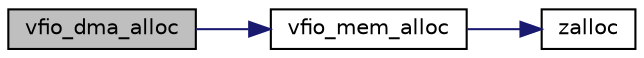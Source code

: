 digraph "vfio_dma_alloc"
{
  edge [fontname="Helvetica",fontsize="10",labelfontname="Helvetica",labelfontsize="10"];
  node [fontname="Helvetica",fontsize="10",shape=record];
  rankdir="LR";
  Node1 [label="vfio_dma_alloc",height=0.2,width=0.4,color="black", fillcolor="grey75", style="filled", fontcolor="black"];
  Node1 -> Node2 [color="midnightblue",fontsize="10",style="solid",fontname="Helvetica"];
  Node2 [label="vfio_mem_alloc",height=0.2,width=0.4,color="black", fillcolor="white", style="filled",URL="$unvme__vfio_8c.html#ab2aad0aa82586d1cb1c54fff5e97f047"];
  Node2 -> Node3 [color="midnightblue",fontsize="10",style="solid",fontname="Helvetica"];
  Node3 [label="zalloc",height=0.2,width=0.4,color="black", fillcolor="white", style="filled",URL="$unvme__log_8h.html#ad0365f35de6857f0533c276a8d243ccc"];
}
